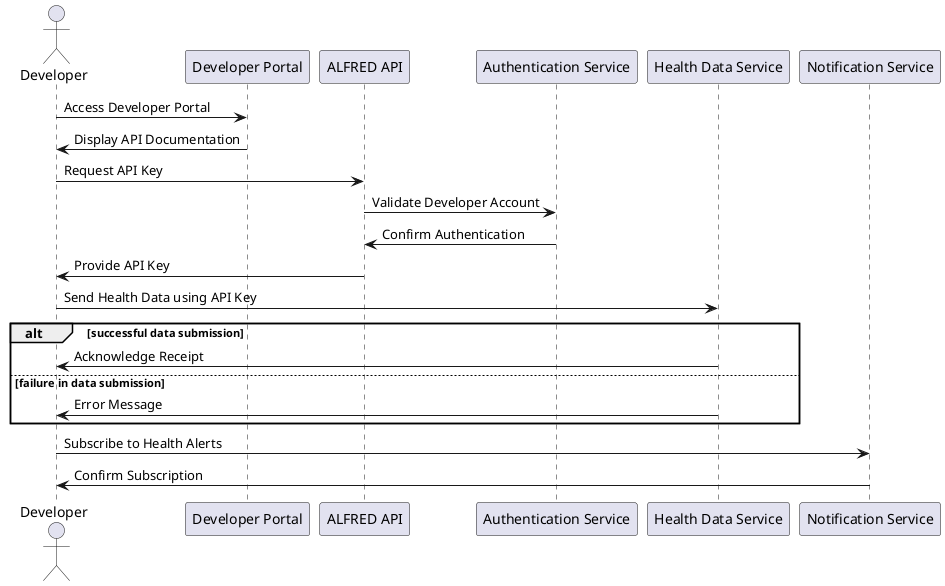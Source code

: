 @startuml
actor Developer
participant "Developer Portal" as Portal
participant "ALFRED API" as API
participant "Authentication Service" as Auth
participant "Health Data Service" as HealthData
participant "Notification Service" as Notification

Developer -> Portal: Access Developer Portal
Portal -> Developer: Display API Documentation

Developer -> API: Request API Key
API -> Auth: Validate Developer Account
Auth -> API: Confirm Authentication
API -> Developer: Provide API Key

Developer -> HealthData: Send Health Data using API Key
alt successful data submission
    HealthData -> Developer: Acknowledge Receipt
else failure in data submission
    HealthData -> Developer: Error Message
end

Developer -> Notification: Subscribe to Health Alerts
Notification -> Developer: Confirm Subscription

@enduml